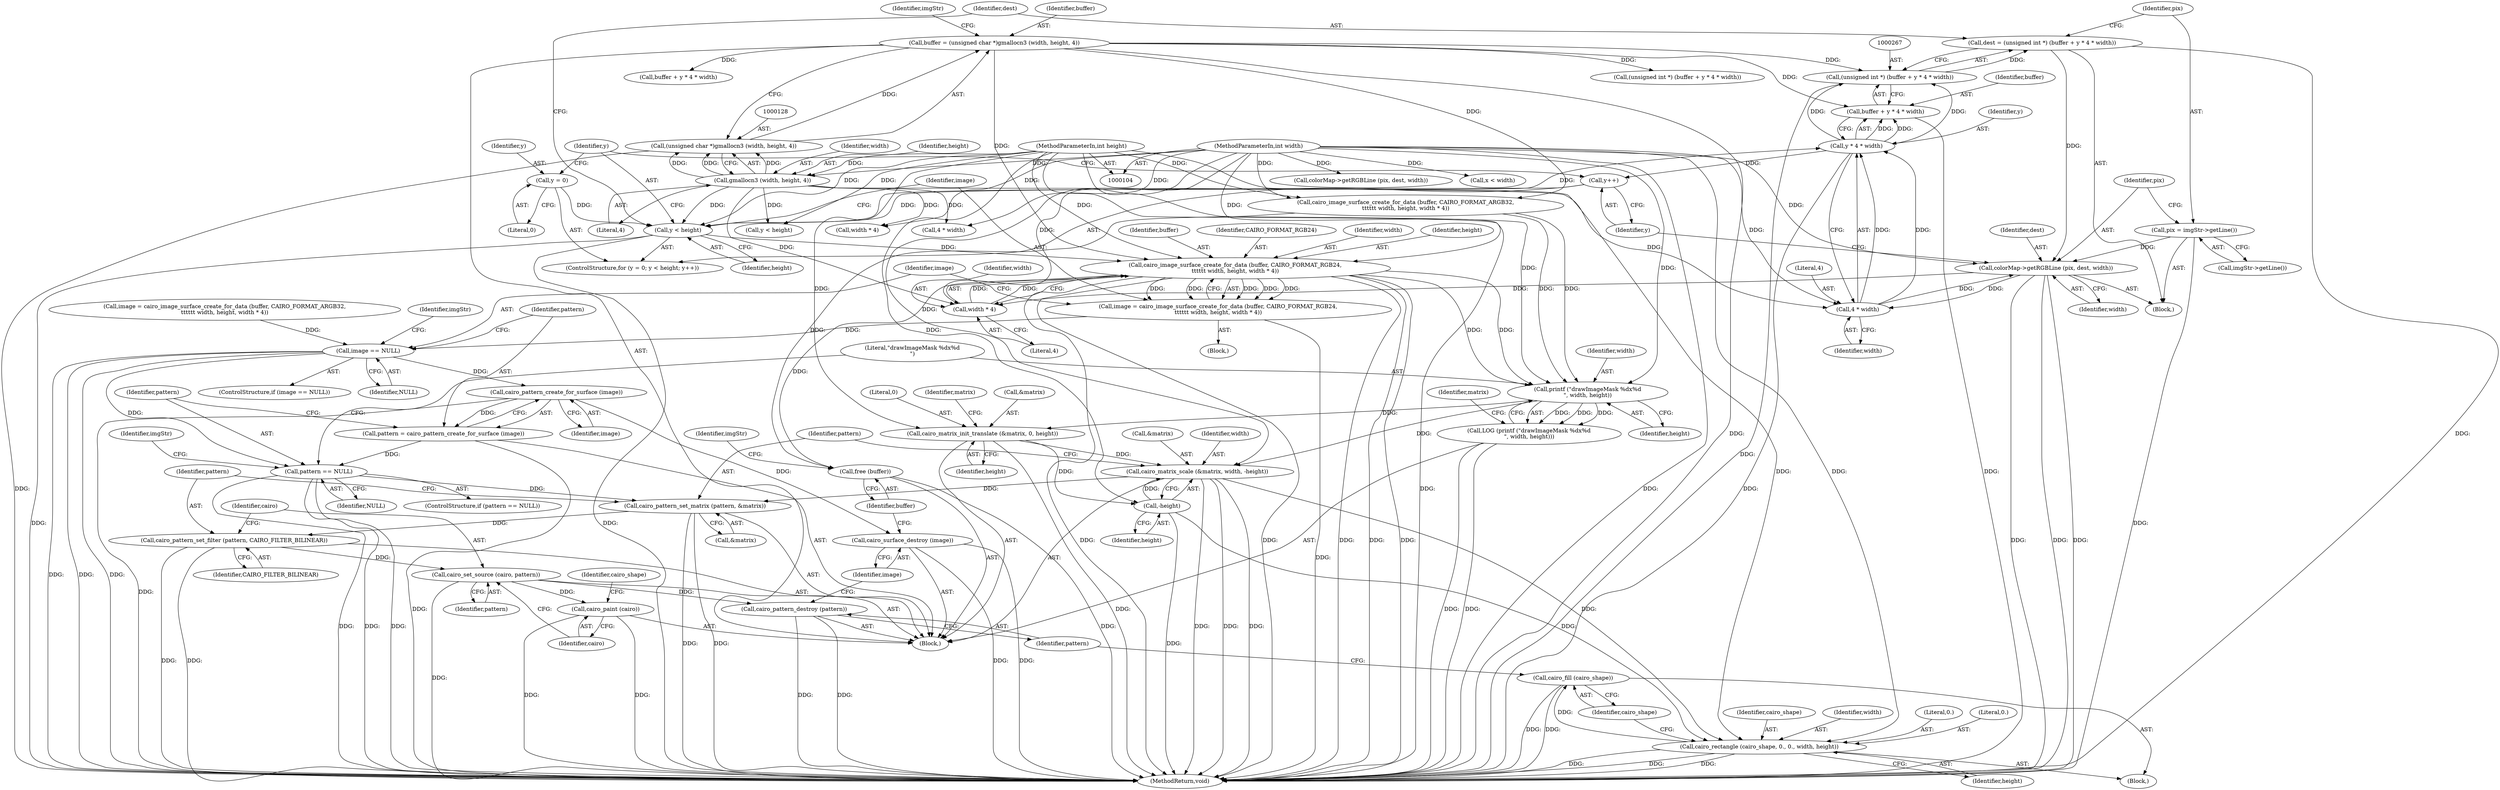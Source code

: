 digraph "0_poppler_7b2d314a61fd0e12f47c62996cb49ec0d1ba747a_1@integer" {
"1000264" [label="(Call,dest = (unsigned int *) (buffer + y * 4 * width))"];
"1000266" [label="(Call,(unsigned int *) (buffer + y * 4 * width))"];
"1000125" [label="(Call,buffer = (unsigned char *)gmallocn3 (width, height, 4))"];
"1000127" [label="(Call,(unsigned char *)gmallocn3 (width, height, 4))"];
"1000129" [label="(Call,gmallocn3 (width, height, 4))"];
"1000108" [label="(MethodParameterIn,int width)"];
"1000109" [label="(MethodParameterIn,int height)"];
"1000270" [label="(Call,y * 4 * width)"];
"1000258" [label="(Call,y < height)"];
"1000261" [label="(Call,y++)"];
"1000255" [label="(Call,y = 0)"];
"1000272" [label="(Call,4 * width)"];
"1000278" [label="(Call,colorMap->getRGBLine (pix, dest, width))"];
"1000275" [label="(Call,pix = imgStr->getLine())"];
"1000264" [label="(Call,dest = (unsigned int *) (buffer + y * 4 * width))"];
"1000284" [label="(Call,cairo_image_surface_create_for_data (buffer, CAIRO_FORMAT_RGB24,\n\t\t\t\t\t\t width, height, width * 4))"];
"1000282" [label="(Call,image = cairo_image_surface_create_for_data (buffer, CAIRO_FORMAT_RGB24,\n\t\t\t\t\t\t width, height, width * 4))"];
"1000293" [label="(Call,image == NULL)"];
"1000302" [label="(Call,cairo_pattern_create_for_surface (image))"];
"1000300" [label="(Call,pattern = cairo_pattern_create_for_surface (image))"];
"1000305" [label="(Call,pattern == NULL)"];
"1000328" [label="(Call,cairo_pattern_set_matrix (pattern, &matrix))"];
"1000332" [label="(Call,cairo_pattern_set_filter (pattern, CAIRO_FILTER_BILINEAR))"];
"1000335" [label="(Call,cairo_set_source (cairo, pattern))"];
"1000338" [label="(Call,cairo_paint (cairo))"];
"1000351" [label="(Call,cairo_pattern_destroy (pattern))"];
"1000353" [label="(Call,cairo_surface_destroy (image))"];
"1000313" [label="(Call,printf (\"drawImageMask %dx%d\n\", width, height))"];
"1000312" [label="(Call,LOG (printf (\"drawImageMask %dx%d\n\", width, height)))"];
"1000317" [label="(Call,cairo_matrix_init_translate (&matrix, 0, height))"];
"1000322" [label="(Call,cairo_matrix_scale (&matrix, width, -height))"];
"1000343" [label="(Call,cairo_rectangle (cairo_shape, 0., 0., width, height))"];
"1000349" [label="(Call,cairo_fill (cairo_shape))"];
"1000326" [label="(Call,-height)"];
"1000355" [label="(Call,free (buffer))"];
"1000268" [label="(Call,buffer + y * 4 * width)"];
"1000289" [label="(Call,width * 4)"];
"1000166" [label="(Call,(unsigned int *) (buffer + y * 4 * width))"];
"1000293" [label="(Call,image == NULL)"];
"1000272" [label="(Call,4 * width)"];
"1000321" [label="(Identifier,height)"];
"1000242" [label="(Call,image = cairo_image_surface_create_for_data (buffer, CAIRO_FORMAT_ARGB32,\n\t\t\t\t\t\t width, height, width * 4))"];
"1000130" [label="(Identifier,width)"];
"1000343" [label="(Call,cairo_rectangle (cairo_shape, 0., 0., width, height))"];
"1000168" [label="(Call,buffer + y * 4 * width)"];
"1000263" [label="(Block,)"];
"1000127" [label="(Call,(unsigned char *)gmallocn3 (width, height, 4))"];
"1000304" [label="(ControlStructure,if (pattern == NULL))"];
"1000262" [label="(Identifier,y)"];
"1000113" [label="(Block,)"];
"1000126" [label="(Identifier,buffer)"];
"1000356" [label="(Identifier,buffer)"];
"1000290" [label="(Identifier,width)"];
"1000313" [label="(Call,printf (\"drawImageMask %dx%d\n\", width, height))"];
"1000277" [label="(Call,imgStr->getLine())"];
"1000351" [label="(Call,cairo_pattern_destroy (pattern))"];
"1000326" [label="(Call,-height)"];
"1000323" [label="(Call,&matrix)"];
"1000132" [label="(Literal,4)"];
"1000178" [label="(Call,colorMap->getRGBLine (pix, dest, width))"];
"1000353" [label="(Call,cairo_surface_destroy (image))"];
"1000134" [label="(Identifier,imgStr)"];
"1000260" [label="(Identifier,height)"];
"1000307" [label="(Identifier,NULL)"];
"1000320" [label="(Literal,0)"];
"1000284" [label="(Call,cairo_image_surface_create_for_data (buffer, CAIRO_FORMAT_RGB24,\n\t\t\t\t\t\t width, height, width * 4))"];
"1000268" [label="(Call,buffer + y * 4 * width)"];
"1000315" [label="(Identifier,width)"];
"1000322" [label="(Call,cairo_matrix_scale (&matrix, width, -height))"];
"1000346" [label="(Literal,0.)"];
"1000294" [label="(Identifier,image)"];
"1000291" [label="(Literal,4)"];
"1000259" [label="(Identifier,y)"];
"1000287" [label="(Identifier,width)"];
"1000244" [label="(Call,cairo_image_surface_create_for_data (buffer, CAIRO_FORMAT_ARGB32,\n\t\t\t\t\t\t width, height, width * 4))"];
"1000249" [label="(Call,width * 4)"];
"1000330" [label="(Call,&matrix)"];
"1000261" [label="(Call,y++)"];
"1000172" [label="(Call,4 * width)"];
"1000158" [label="(Call,y < height)"];
"1000279" [label="(Identifier,pix)"];
"1000349" [label="(Call,cairo_fill (cairo_shape))"];
"1000332" [label="(Call,cairo_pattern_set_filter (pattern, CAIRO_FILTER_BILINEAR))"];
"1000282" [label="(Call,image = cairo_image_surface_create_for_data (buffer, CAIRO_FORMAT_RGB24,\n\t\t\t\t\t\t width, height, width * 4))"];
"1000348" [label="(Identifier,height)"];
"1000264" [label="(Call,dest = (unsigned int *) (buffer + y * 4 * width))"];
"1000257" [label="(Literal,0)"];
"1000336" [label="(Identifier,cairo)"];
"1000256" [label="(Identifier,y)"];
"1000131" [label="(Identifier,height)"];
"1000292" [label="(ControlStructure,if (image == NULL))"];
"1000295" [label="(Identifier,NULL)"];
"1000352" [label="(Identifier,pattern)"];
"1000186" [label="(Call,x < width)"];
"1000302" [label="(Call,cairo_pattern_create_for_surface (image))"];
"1000327" [label="(Identifier,height)"];
"1000300" [label="(Call,pattern = cairo_pattern_create_for_surface (image))"];
"1000359" [label="(MethodReturn,void)"];
"1000354" [label="(Identifier,image)"];
"1000278" [label="(Call,colorMap->getRGBLine (pix, dest, width))"];
"1000335" [label="(Call,cairo_set_source (cairo, pattern))"];
"1000329" [label="(Identifier,pattern)"];
"1000266" [label="(Call,(unsigned int *) (buffer + y * 4 * width))"];
"1000305" [label="(Call,pattern == NULL)"];
"1000258" [label="(Call,y < height)"];
"1000324" [label="(Identifier,matrix)"];
"1000301" [label="(Identifier,pattern)"];
"1000345" [label="(Literal,0.)"];
"1000276" [label="(Identifier,pix)"];
"1000108" [label="(MethodParameterIn,int width)"];
"1000325" [label="(Identifier,width)"];
"1000270" [label="(Call,y * 4 * width)"];
"1000271" [label="(Identifier,y)"];
"1000318" [label="(Call,&matrix)"];
"1000342" [label="(Block,)"];
"1000288" [label="(Identifier,height)"];
"1000341" [label="(Identifier,cairo_shape)"];
"1000273" [label="(Literal,4)"];
"1000338" [label="(Call,cairo_paint (cairo))"];
"1000275" [label="(Call,pix = imgStr->getLine())"];
"1000344" [label="(Identifier,cairo_shape)"];
"1000316" [label="(Identifier,height)"];
"1000109" [label="(MethodParameterIn,int height)"];
"1000317" [label="(Call,cairo_matrix_init_translate (&matrix, 0, height))"];
"1000355" [label="(Call,free (buffer))"];
"1000312" [label="(Call,LOG (printf (\"drawImageMask %dx%d\n\", width, height)))"];
"1000129" [label="(Call,gmallocn3 (width, height, 4))"];
"1000280" [label="(Identifier,dest)"];
"1000306" [label="(Identifier,pattern)"];
"1000125" [label="(Call,buffer = (unsigned char *)gmallocn3 (width, height, 4))"];
"1000347" [label="(Identifier,width)"];
"1000289" [label="(Call,width * 4)"];
"1000285" [label="(Identifier,buffer)"];
"1000254" [label="(ControlStructure,for (y = 0; y < height; y++))"];
"1000253" [label="(Block,)"];
"1000303" [label="(Identifier,image)"];
"1000310" [label="(Identifier,imgStr)"];
"1000283" [label="(Identifier,image)"];
"1000334" [label="(Identifier,CAIRO_FILTER_BILINEAR)"];
"1000255" [label="(Call,y = 0)"];
"1000314" [label="(Literal,\"drawImageMask %dx%d\n\")"];
"1000333" [label="(Identifier,pattern)"];
"1000350" [label="(Identifier,cairo_shape)"];
"1000269" [label="(Identifier,buffer)"];
"1000274" [label="(Identifier,width)"];
"1000358" [label="(Identifier,imgStr)"];
"1000298" [label="(Identifier,imgStr)"];
"1000281" [label="(Identifier,width)"];
"1000339" [label="(Identifier,cairo)"];
"1000286" [label="(Identifier,CAIRO_FORMAT_RGB24)"];
"1000328" [label="(Call,cairo_pattern_set_matrix (pattern, &matrix))"];
"1000265" [label="(Identifier,dest)"];
"1000337" [label="(Identifier,pattern)"];
"1000319" [label="(Identifier,matrix)"];
"1000264" -> "1000263"  [label="AST: "];
"1000264" -> "1000266"  [label="CFG: "];
"1000265" -> "1000264"  [label="AST: "];
"1000266" -> "1000264"  [label="AST: "];
"1000276" -> "1000264"  [label="CFG: "];
"1000264" -> "1000359"  [label="DDG: "];
"1000266" -> "1000264"  [label="DDG: "];
"1000264" -> "1000278"  [label="DDG: "];
"1000266" -> "1000268"  [label="CFG: "];
"1000267" -> "1000266"  [label="AST: "];
"1000268" -> "1000266"  [label="AST: "];
"1000266" -> "1000359"  [label="DDG: "];
"1000125" -> "1000266"  [label="DDG: "];
"1000270" -> "1000266"  [label="DDG: "];
"1000270" -> "1000266"  [label="DDG: "];
"1000125" -> "1000113"  [label="AST: "];
"1000125" -> "1000127"  [label="CFG: "];
"1000126" -> "1000125"  [label="AST: "];
"1000127" -> "1000125"  [label="AST: "];
"1000134" -> "1000125"  [label="CFG: "];
"1000125" -> "1000359"  [label="DDG: "];
"1000127" -> "1000125"  [label="DDG: "];
"1000125" -> "1000166"  [label="DDG: "];
"1000125" -> "1000168"  [label="DDG: "];
"1000125" -> "1000244"  [label="DDG: "];
"1000125" -> "1000268"  [label="DDG: "];
"1000125" -> "1000284"  [label="DDG: "];
"1000127" -> "1000129"  [label="CFG: "];
"1000128" -> "1000127"  [label="AST: "];
"1000129" -> "1000127"  [label="AST: "];
"1000127" -> "1000359"  [label="DDG: "];
"1000129" -> "1000127"  [label="DDG: "];
"1000129" -> "1000127"  [label="DDG: "];
"1000129" -> "1000127"  [label="DDG: "];
"1000129" -> "1000132"  [label="CFG: "];
"1000130" -> "1000129"  [label="AST: "];
"1000131" -> "1000129"  [label="AST: "];
"1000132" -> "1000129"  [label="AST: "];
"1000108" -> "1000129"  [label="DDG: "];
"1000109" -> "1000129"  [label="DDG: "];
"1000129" -> "1000158"  [label="DDG: "];
"1000129" -> "1000172"  [label="DDG: "];
"1000129" -> "1000249"  [label="DDG: "];
"1000129" -> "1000258"  [label="DDG: "];
"1000129" -> "1000272"  [label="DDG: "];
"1000129" -> "1000289"  [label="DDG: "];
"1000108" -> "1000104"  [label="AST: "];
"1000108" -> "1000359"  [label="DDG: "];
"1000108" -> "1000172"  [label="DDG: "];
"1000108" -> "1000178"  [label="DDG: "];
"1000108" -> "1000186"  [label="DDG: "];
"1000108" -> "1000244"  [label="DDG: "];
"1000108" -> "1000249"  [label="DDG: "];
"1000108" -> "1000272"  [label="DDG: "];
"1000108" -> "1000278"  [label="DDG: "];
"1000108" -> "1000284"  [label="DDG: "];
"1000108" -> "1000289"  [label="DDG: "];
"1000108" -> "1000313"  [label="DDG: "];
"1000108" -> "1000322"  [label="DDG: "];
"1000108" -> "1000343"  [label="DDG: "];
"1000109" -> "1000104"  [label="AST: "];
"1000109" -> "1000359"  [label="DDG: "];
"1000109" -> "1000158"  [label="DDG: "];
"1000109" -> "1000244"  [label="DDG: "];
"1000109" -> "1000258"  [label="DDG: "];
"1000109" -> "1000284"  [label="DDG: "];
"1000109" -> "1000313"  [label="DDG: "];
"1000109" -> "1000317"  [label="DDG: "];
"1000109" -> "1000326"  [label="DDG: "];
"1000109" -> "1000343"  [label="DDG: "];
"1000270" -> "1000268"  [label="AST: "];
"1000270" -> "1000272"  [label="CFG: "];
"1000271" -> "1000270"  [label="AST: "];
"1000272" -> "1000270"  [label="AST: "];
"1000268" -> "1000270"  [label="CFG: "];
"1000270" -> "1000359"  [label="DDG: "];
"1000270" -> "1000261"  [label="DDG: "];
"1000270" -> "1000268"  [label="DDG: "];
"1000270" -> "1000268"  [label="DDG: "];
"1000258" -> "1000270"  [label="DDG: "];
"1000272" -> "1000270"  [label="DDG: "];
"1000272" -> "1000270"  [label="DDG: "];
"1000258" -> "1000254"  [label="AST: "];
"1000258" -> "1000260"  [label="CFG: "];
"1000259" -> "1000258"  [label="AST: "];
"1000260" -> "1000258"  [label="AST: "];
"1000265" -> "1000258"  [label="CFG: "];
"1000283" -> "1000258"  [label="CFG: "];
"1000258" -> "1000359"  [label="DDG: "];
"1000258" -> "1000359"  [label="DDG: "];
"1000261" -> "1000258"  [label="DDG: "];
"1000255" -> "1000258"  [label="DDG: "];
"1000258" -> "1000284"  [label="DDG: "];
"1000261" -> "1000254"  [label="AST: "];
"1000261" -> "1000262"  [label="CFG: "];
"1000262" -> "1000261"  [label="AST: "];
"1000259" -> "1000261"  [label="CFG: "];
"1000255" -> "1000254"  [label="AST: "];
"1000255" -> "1000257"  [label="CFG: "];
"1000256" -> "1000255"  [label="AST: "];
"1000257" -> "1000255"  [label="AST: "];
"1000259" -> "1000255"  [label="CFG: "];
"1000272" -> "1000274"  [label="CFG: "];
"1000273" -> "1000272"  [label="AST: "];
"1000274" -> "1000272"  [label="AST: "];
"1000278" -> "1000272"  [label="DDG: "];
"1000272" -> "1000278"  [label="DDG: "];
"1000278" -> "1000263"  [label="AST: "];
"1000278" -> "1000281"  [label="CFG: "];
"1000279" -> "1000278"  [label="AST: "];
"1000280" -> "1000278"  [label="AST: "];
"1000281" -> "1000278"  [label="AST: "];
"1000262" -> "1000278"  [label="CFG: "];
"1000278" -> "1000359"  [label="DDG: "];
"1000278" -> "1000359"  [label="DDG: "];
"1000278" -> "1000359"  [label="DDG: "];
"1000275" -> "1000278"  [label="DDG: "];
"1000278" -> "1000289"  [label="DDG: "];
"1000275" -> "1000263"  [label="AST: "];
"1000275" -> "1000277"  [label="CFG: "];
"1000276" -> "1000275"  [label="AST: "];
"1000277" -> "1000275"  [label="AST: "];
"1000279" -> "1000275"  [label="CFG: "];
"1000275" -> "1000359"  [label="DDG: "];
"1000284" -> "1000282"  [label="AST: "];
"1000284" -> "1000289"  [label="CFG: "];
"1000285" -> "1000284"  [label="AST: "];
"1000286" -> "1000284"  [label="AST: "];
"1000287" -> "1000284"  [label="AST: "];
"1000288" -> "1000284"  [label="AST: "];
"1000289" -> "1000284"  [label="AST: "];
"1000282" -> "1000284"  [label="CFG: "];
"1000284" -> "1000359"  [label="DDG: "];
"1000284" -> "1000359"  [label="DDG: "];
"1000284" -> "1000359"  [label="DDG: "];
"1000284" -> "1000359"  [label="DDG: "];
"1000284" -> "1000359"  [label="DDG: "];
"1000284" -> "1000282"  [label="DDG: "];
"1000284" -> "1000282"  [label="DDG: "];
"1000284" -> "1000282"  [label="DDG: "];
"1000284" -> "1000282"  [label="DDG: "];
"1000284" -> "1000282"  [label="DDG: "];
"1000289" -> "1000284"  [label="DDG: "];
"1000289" -> "1000284"  [label="DDG: "];
"1000284" -> "1000313"  [label="DDG: "];
"1000284" -> "1000313"  [label="DDG: "];
"1000284" -> "1000355"  [label="DDG: "];
"1000282" -> "1000253"  [label="AST: "];
"1000283" -> "1000282"  [label="AST: "];
"1000294" -> "1000282"  [label="CFG: "];
"1000282" -> "1000359"  [label="DDG: "];
"1000282" -> "1000293"  [label="DDG: "];
"1000293" -> "1000292"  [label="AST: "];
"1000293" -> "1000295"  [label="CFG: "];
"1000294" -> "1000293"  [label="AST: "];
"1000295" -> "1000293"  [label="AST: "];
"1000298" -> "1000293"  [label="CFG: "];
"1000301" -> "1000293"  [label="CFG: "];
"1000293" -> "1000359"  [label="DDG: "];
"1000293" -> "1000359"  [label="DDG: "];
"1000293" -> "1000359"  [label="DDG: "];
"1000242" -> "1000293"  [label="DDG: "];
"1000293" -> "1000302"  [label="DDG: "];
"1000293" -> "1000305"  [label="DDG: "];
"1000302" -> "1000300"  [label="AST: "];
"1000302" -> "1000303"  [label="CFG: "];
"1000303" -> "1000302"  [label="AST: "];
"1000300" -> "1000302"  [label="CFG: "];
"1000302" -> "1000359"  [label="DDG: "];
"1000302" -> "1000300"  [label="DDG: "];
"1000302" -> "1000353"  [label="DDG: "];
"1000300" -> "1000113"  [label="AST: "];
"1000301" -> "1000300"  [label="AST: "];
"1000306" -> "1000300"  [label="CFG: "];
"1000300" -> "1000359"  [label="DDG: "];
"1000300" -> "1000305"  [label="DDG: "];
"1000305" -> "1000304"  [label="AST: "];
"1000305" -> "1000307"  [label="CFG: "];
"1000306" -> "1000305"  [label="AST: "];
"1000307" -> "1000305"  [label="AST: "];
"1000310" -> "1000305"  [label="CFG: "];
"1000314" -> "1000305"  [label="CFG: "];
"1000305" -> "1000359"  [label="DDG: "];
"1000305" -> "1000359"  [label="DDG: "];
"1000305" -> "1000359"  [label="DDG: "];
"1000305" -> "1000328"  [label="DDG: "];
"1000328" -> "1000113"  [label="AST: "];
"1000328" -> "1000330"  [label="CFG: "];
"1000329" -> "1000328"  [label="AST: "];
"1000330" -> "1000328"  [label="AST: "];
"1000333" -> "1000328"  [label="CFG: "];
"1000328" -> "1000359"  [label="DDG: "];
"1000328" -> "1000359"  [label="DDG: "];
"1000322" -> "1000328"  [label="DDG: "];
"1000328" -> "1000332"  [label="DDG: "];
"1000332" -> "1000113"  [label="AST: "];
"1000332" -> "1000334"  [label="CFG: "];
"1000333" -> "1000332"  [label="AST: "];
"1000334" -> "1000332"  [label="AST: "];
"1000336" -> "1000332"  [label="CFG: "];
"1000332" -> "1000359"  [label="DDG: "];
"1000332" -> "1000359"  [label="DDG: "];
"1000332" -> "1000335"  [label="DDG: "];
"1000335" -> "1000113"  [label="AST: "];
"1000335" -> "1000337"  [label="CFG: "];
"1000336" -> "1000335"  [label="AST: "];
"1000337" -> "1000335"  [label="AST: "];
"1000339" -> "1000335"  [label="CFG: "];
"1000335" -> "1000359"  [label="DDG: "];
"1000335" -> "1000338"  [label="DDG: "];
"1000335" -> "1000351"  [label="DDG: "];
"1000338" -> "1000113"  [label="AST: "];
"1000338" -> "1000339"  [label="CFG: "];
"1000339" -> "1000338"  [label="AST: "];
"1000341" -> "1000338"  [label="CFG: "];
"1000338" -> "1000359"  [label="DDG: "];
"1000338" -> "1000359"  [label="DDG: "];
"1000351" -> "1000113"  [label="AST: "];
"1000351" -> "1000352"  [label="CFG: "];
"1000352" -> "1000351"  [label="AST: "];
"1000354" -> "1000351"  [label="CFG: "];
"1000351" -> "1000359"  [label="DDG: "];
"1000351" -> "1000359"  [label="DDG: "];
"1000353" -> "1000113"  [label="AST: "];
"1000353" -> "1000354"  [label="CFG: "];
"1000354" -> "1000353"  [label="AST: "];
"1000356" -> "1000353"  [label="CFG: "];
"1000353" -> "1000359"  [label="DDG: "];
"1000353" -> "1000359"  [label="DDG: "];
"1000313" -> "1000312"  [label="AST: "];
"1000313" -> "1000316"  [label="CFG: "];
"1000314" -> "1000313"  [label="AST: "];
"1000315" -> "1000313"  [label="AST: "];
"1000316" -> "1000313"  [label="AST: "];
"1000312" -> "1000313"  [label="CFG: "];
"1000313" -> "1000312"  [label="DDG: "];
"1000313" -> "1000312"  [label="DDG: "];
"1000313" -> "1000312"  [label="DDG: "];
"1000244" -> "1000313"  [label="DDG: "];
"1000244" -> "1000313"  [label="DDG: "];
"1000313" -> "1000317"  [label="DDG: "];
"1000313" -> "1000322"  [label="DDG: "];
"1000312" -> "1000113"  [label="AST: "];
"1000319" -> "1000312"  [label="CFG: "];
"1000312" -> "1000359"  [label="DDG: "];
"1000312" -> "1000359"  [label="DDG: "];
"1000317" -> "1000113"  [label="AST: "];
"1000317" -> "1000321"  [label="CFG: "];
"1000318" -> "1000317"  [label="AST: "];
"1000320" -> "1000317"  [label="AST: "];
"1000321" -> "1000317"  [label="AST: "];
"1000324" -> "1000317"  [label="CFG: "];
"1000317" -> "1000359"  [label="DDG: "];
"1000317" -> "1000322"  [label="DDG: "];
"1000317" -> "1000326"  [label="DDG: "];
"1000322" -> "1000113"  [label="AST: "];
"1000322" -> "1000326"  [label="CFG: "];
"1000323" -> "1000322"  [label="AST: "];
"1000325" -> "1000322"  [label="AST: "];
"1000326" -> "1000322"  [label="AST: "];
"1000329" -> "1000322"  [label="CFG: "];
"1000322" -> "1000359"  [label="DDG: "];
"1000322" -> "1000359"  [label="DDG: "];
"1000322" -> "1000359"  [label="DDG: "];
"1000326" -> "1000322"  [label="DDG: "];
"1000322" -> "1000343"  [label="DDG: "];
"1000343" -> "1000342"  [label="AST: "];
"1000343" -> "1000348"  [label="CFG: "];
"1000344" -> "1000343"  [label="AST: "];
"1000345" -> "1000343"  [label="AST: "];
"1000346" -> "1000343"  [label="AST: "];
"1000347" -> "1000343"  [label="AST: "];
"1000348" -> "1000343"  [label="AST: "];
"1000350" -> "1000343"  [label="CFG: "];
"1000343" -> "1000359"  [label="DDG: "];
"1000343" -> "1000359"  [label="DDG: "];
"1000343" -> "1000359"  [label="DDG: "];
"1000326" -> "1000343"  [label="DDG: "];
"1000343" -> "1000349"  [label="DDG: "];
"1000349" -> "1000342"  [label="AST: "];
"1000349" -> "1000350"  [label="CFG: "];
"1000350" -> "1000349"  [label="AST: "];
"1000352" -> "1000349"  [label="CFG: "];
"1000349" -> "1000359"  [label="DDG: "];
"1000349" -> "1000359"  [label="DDG: "];
"1000326" -> "1000327"  [label="CFG: "];
"1000327" -> "1000326"  [label="AST: "];
"1000326" -> "1000359"  [label="DDG: "];
"1000355" -> "1000113"  [label="AST: "];
"1000355" -> "1000356"  [label="CFG: "];
"1000356" -> "1000355"  [label="AST: "];
"1000358" -> "1000355"  [label="CFG: "];
"1000355" -> "1000359"  [label="DDG: "];
"1000244" -> "1000355"  [label="DDG: "];
"1000269" -> "1000268"  [label="AST: "];
"1000268" -> "1000359"  [label="DDG: "];
"1000289" -> "1000291"  [label="CFG: "];
"1000290" -> "1000289"  [label="AST: "];
"1000291" -> "1000289"  [label="AST: "];
}
